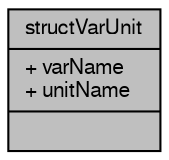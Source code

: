 digraph "structVarUnit"
{
  bgcolor="transparent";
  edge [fontname="FreeSans",fontsize="10",labelfontname="FreeSans",labelfontsize="10"];
  node [fontname="FreeSans",fontsize="10",shape=record];
  Node1 [label="{structVarUnit\n|+ varName\l+ unitName\l|}",height=0.2,width=0.4,color="black", fillcolor="grey75", style="filled" fontcolor="black"];
}
